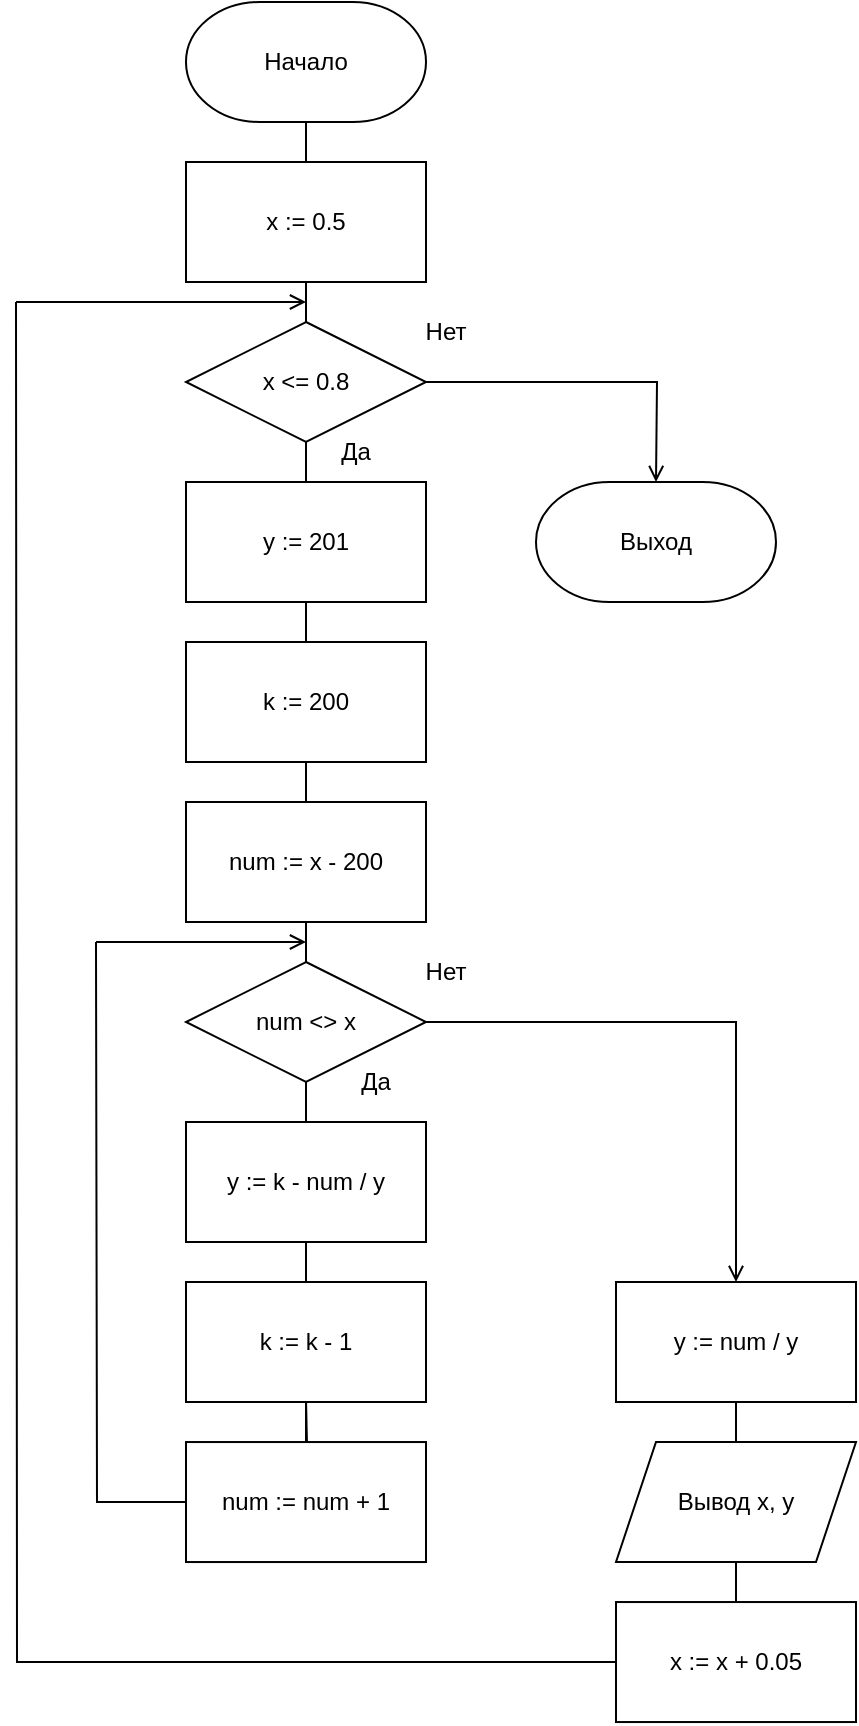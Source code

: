 <mxfile version="15.4.3" type="github">
  <diagram id="ayb-TuoK2FerTJYgr88-" name="Page-1">
    <mxGraphModel dx="1635" dy="880" grid="1" gridSize="10" guides="1" tooltips="1" connect="1" arrows="1" fold="1" page="1" pageScale="1" pageWidth="850" pageHeight="1100" math="0" shadow="0">
      <root>
        <mxCell id="0" />
        <mxCell id="1" parent="0" />
        <mxCell id="uz8sBL9wWo_otsZM3Bp_-1" style="edgeStyle=orthogonalEdgeStyle;rounded=0;orthogonalLoop=1;jettySize=auto;html=1;endArrow=none;endFill=0;" edge="1" parent="1" source="uz8sBL9wWo_otsZM3Bp_-2">
          <mxGeometry relative="1" as="geometry">
            <mxPoint x="425" y="80" as="targetPoint" />
          </mxGeometry>
        </mxCell>
        <mxCell id="uz8sBL9wWo_otsZM3Bp_-2" value="Начало" style="strokeWidth=1;html=1;shape=mxgraph.flowchart.terminator;whiteSpace=wrap;" vertex="1" parent="1">
          <mxGeometry x="365" width="120" height="60" as="geometry" />
        </mxCell>
        <mxCell id="uz8sBL9wWo_otsZM3Bp_-3" style="edgeStyle=orthogonalEdgeStyle;rounded=0;orthogonalLoop=1;jettySize=auto;html=1;entryX=0.5;entryY=0;entryDx=0;entryDy=0;endArrow=none;endFill=0;" edge="1" parent="1" source="uz8sBL9wWo_otsZM3Bp_-4" target="uz8sBL9wWo_otsZM3Bp_-16">
          <mxGeometry relative="1" as="geometry" />
        </mxCell>
        <mxCell id="uz8sBL9wWo_otsZM3Bp_-4" value="x := 0.5" style="rounded=0;whiteSpace=wrap;html=1;" vertex="1" parent="1">
          <mxGeometry x="365" y="80" width="120" height="60" as="geometry" />
        </mxCell>
        <mxCell id="uz8sBL9wWo_otsZM3Bp_-5" style="edgeStyle=orthogonalEdgeStyle;rounded=0;orthogonalLoop=1;jettySize=auto;html=1;endArrow=none;endFill=0;" edge="1" parent="1">
          <mxGeometry relative="1" as="geometry">
            <mxPoint x="425" y="240" as="targetPoint" />
            <mxPoint x="425" y="220" as="sourcePoint" />
          </mxGeometry>
        </mxCell>
        <mxCell id="uz8sBL9wWo_otsZM3Bp_-6" value="у := 201" style="rounded=0;whiteSpace=wrap;html=1;" vertex="1" parent="1">
          <mxGeometry x="365" y="240" width="120" height="60" as="geometry" />
        </mxCell>
        <mxCell id="uz8sBL9wWo_otsZM3Bp_-7" style="edgeStyle=orthogonalEdgeStyle;rounded=0;orthogonalLoop=1;jettySize=auto;html=1;endArrow=none;endFill=0;" edge="1" parent="1">
          <mxGeometry relative="1" as="geometry">
            <mxPoint x="425" y="320" as="targetPoint" />
            <mxPoint x="425" y="300" as="sourcePoint" />
          </mxGeometry>
        </mxCell>
        <mxCell id="uz8sBL9wWo_otsZM3Bp_-8" value="k := 200" style="rounded=0;whiteSpace=wrap;html=1;" vertex="1" parent="1">
          <mxGeometry x="365" y="320" width="120" height="60" as="geometry" />
        </mxCell>
        <mxCell id="uz8sBL9wWo_otsZM3Bp_-9" style="edgeStyle=orthogonalEdgeStyle;rounded=0;orthogonalLoop=1;jettySize=auto;html=1;endArrow=none;endFill=0;" edge="1" parent="1">
          <mxGeometry relative="1" as="geometry">
            <mxPoint x="425" y="400" as="targetPoint" />
            <mxPoint x="425" y="380" as="sourcePoint" />
          </mxGeometry>
        </mxCell>
        <mxCell id="uz8sBL9wWo_otsZM3Bp_-10" style="edgeStyle=orthogonalEdgeStyle;rounded=0;orthogonalLoop=1;jettySize=auto;html=1;endArrow=none;endFill=0;" edge="1" parent="1" source="uz8sBL9wWo_otsZM3Bp_-11">
          <mxGeometry relative="1" as="geometry">
            <mxPoint x="425" y="480" as="targetPoint" />
          </mxGeometry>
        </mxCell>
        <mxCell id="uz8sBL9wWo_otsZM3Bp_-11" value="num := x - 200" style="rounded=0;whiteSpace=wrap;html=1;" vertex="1" parent="1">
          <mxGeometry x="365" y="400" width="120" height="60" as="geometry" />
        </mxCell>
        <mxCell id="uz8sBL9wWo_otsZM3Bp_-12" style="edgeStyle=orthogonalEdgeStyle;rounded=0;orthogonalLoop=1;jettySize=auto;html=1;endArrow=none;endFill=0;" edge="1" parent="1" source="uz8sBL9wWo_otsZM3Bp_-14">
          <mxGeometry relative="1" as="geometry">
            <mxPoint x="425" y="560" as="targetPoint" />
          </mxGeometry>
        </mxCell>
        <mxCell id="uz8sBL9wWo_otsZM3Bp_-13" style="edgeStyle=orthogonalEdgeStyle;rounded=0;orthogonalLoop=1;jettySize=auto;html=1;endArrow=open;endFill=0;entryX=0.5;entryY=0;entryDx=0;entryDy=0;" edge="1" parent="1" source="uz8sBL9wWo_otsZM3Bp_-14" target="uz8sBL9wWo_otsZM3Bp_-31">
          <mxGeometry relative="1" as="geometry">
            <mxPoint x="640" y="560" as="targetPoint" />
          </mxGeometry>
        </mxCell>
        <mxCell id="uz8sBL9wWo_otsZM3Bp_-14" value="num &amp;lt;&amp;gt; x" style="rhombus;whiteSpace=wrap;html=1;strokeWidth=1;" vertex="1" parent="1">
          <mxGeometry x="365" y="480" width="120" height="60" as="geometry" />
        </mxCell>
        <mxCell id="uz8sBL9wWo_otsZM3Bp_-15" style="edgeStyle=orthogonalEdgeStyle;rounded=0;orthogonalLoop=1;jettySize=auto;html=1;endArrow=open;endFill=0;" edge="1" parent="1" source="uz8sBL9wWo_otsZM3Bp_-16">
          <mxGeometry relative="1" as="geometry">
            <mxPoint x="600" y="240" as="targetPoint" />
          </mxGeometry>
        </mxCell>
        <mxCell id="uz8sBL9wWo_otsZM3Bp_-16" value="x &amp;lt;= 0.8" style="rhombus;whiteSpace=wrap;html=1;strokeWidth=1;" vertex="1" parent="1">
          <mxGeometry x="365" y="160" width="120" height="60" as="geometry" />
        </mxCell>
        <mxCell id="uz8sBL9wWo_otsZM3Bp_-17" value="Да" style="text;html=1;strokeColor=none;fillColor=none;align=center;verticalAlign=middle;whiteSpace=wrap;rounded=0;" vertex="1" parent="1">
          <mxGeometry x="420" y="210" width="60" height="30" as="geometry" />
        </mxCell>
        <mxCell id="uz8sBL9wWo_otsZM3Bp_-18" value="Нет" style="text;html=1;strokeColor=none;fillColor=none;align=center;verticalAlign=middle;whiteSpace=wrap;rounded=0;" vertex="1" parent="1">
          <mxGeometry x="465" y="150" width="60" height="30" as="geometry" />
        </mxCell>
        <mxCell id="uz8sBL9wWo_otsZM3Bp_-19" value="Да" style="text;html=1;strokeColor=none;fillColor=none;align=center;verticalAlign=middle;whiteSpace=wrap;rounded=0;" vertex="1" parent="1">
          <mxGeometry x="440" y="530" width="40" height="20" as="geometry" />
        </mxCell>
        <mxCell id="uz8sBL9wWo_otsZM3Bp_-20" value="" style="edgeStyle=orthogonalEdgeStyle;rounded=0;orthogonalLoop=1;jettySize=auto;html=1;endArrow=none;endFill=0;" edge="1" parent="1" target="uz8sBL9wWo_otsZM3Bp_-27">
          <mxGeometry relative="1" as="geometry">
            <mxPoint x="425" y="700" as="sourcePoint" />
          </mxGeometry>
        </mxCell>
        <mxCell id="uz8sBL9wWo_otsZM3Bp_-21" style="edgeStyle=orthogonalEdgeStyle;rounded=0;orthogonalLoop=1;jettySize=auto;html=1;endArrow=none;endFill=0;" edge="1" parent="1" source="uz8sBL9wWo_otsZM3Bp_-22">
          <mxGeometry relative="1" as="geometry">
            <mxPoint x="425" y="630" as="targetPoint" />
          </mxGeometry>
        </mxCell>
        <mxCell id="uz8sBL9wWo_otsZM3Bp_-22" value="y := k - num / y" style="rounded=0;whiteSpace=wrap;html=1;strokeWidth=1;" vertex="1" parent="1">
          <mxGeometry x="365" y="560" width="120" height="60" as="geometry" />
        </mxCell>
        <mxCell id="uz8sBL9wWo_otsZM3Bp_-23" style="edgeStyle=orthogonalEdgeStyle;rounded=0;orthogonalLoop=1;jettySize=auto;html=1;endArrow=none;endFill=0;" edge="1" parent="1">
          <mxGeometry relative="1" as="geometry">
            <mxPoint x="425" y="720.02" as="targetPoint" />
            <mxPoint x="425.034" y="700.003" as="sourcePoint" />
          </mxGeometry>
        </mxCell>
        <mxCell id="uz8sBL9wWo_otsZM3Bp_-24" style="edgeStyle=orthogonalEdgeStyle;rounded=0;orthogonalLoop=1;jettySize=auto;html=1;endArrow=none;endFill=0;" edge="1" parent="1" source="uz8sBL9wWo_otsZM3Bp_-27">
          <mxGeometry relative="1" as="geometry">
            <mxPoint x="320" y="470" as="targetPoint" />
          </mxGeometry>
        </mxCell>
        <mxCell id="uz8sBL9wWo_otsZM3Bp_-25" value="" style="edgeStyle=orthogonalEdgeStyle;rounded=0;orthogonalLoop=1;jettySize=auto;html=1;endArrow=none;endFill=0;" edge="1" parent="1" source="uz8sBL9wWo_otsZM3Bp_-27">
          <mxGeometry relative="1" as="geometry">
            <mxPoint x="425" y="700" as="targetPoint" />
          </mxGeometry>
        </mxCell>
        <mxCell id="uz8sBL9wWo_otsZM3Bp_-26" value="" style="edgeStyle=orthogonalEdgeStyle;rounded=0;orthogonalLoop=1;jettySize=auto;html=1;endArrow=none;endFill=0;" edge="1" parent="1" source="uz8sBL9wWo_otsZM3Bp_-27">
          <mxGeometry relative="1" as="geometry">
            <mxPoint x="425" y="700" as="targetPoint" />
          </mxGeometry>
        </mxCell>
        <mxCell id="uz8sBL9wWo_otsZM3Bp_-27" value="num := num + 1" style="rounded=0;whiteSpace=wrap;html=1;strokeWidth=1;" vertex="1" parent="1">
          <mxGeometry x="365" y="720.02" width="120" height="60" as="geometry" />
        </mxCell>
        <mxCell id="uz8sBL9wWo_otsZM3Bp_-28" value="" style="endArrow=open;html=1;rounded=0;edgeStyle=orthogonalEdgeStyle;endFill=0;" edge="1" parent="1">
          <mxGeometry width="50" height="50" relative="1" as="geometry">
            <mxPoint x="320" y="470" as="sourcePoint" />
            <mxPoint x="425" y="470" as="targetPoint" />
          </mxGeometry>
        </mxCell>
        <mxCell id="uz8sBL9wWo_otsZM3Bp_-29" value="Нет" style="text;html=1;strokeColor=none;fillColor=none;align=center;verticalAlign=middle;whiteSpace=wrap;rounded=0;" vertex="1" parent="1">
          <mxGeometry x="465" y="470" width="60" height="30" as="geometry" />
        </mxCell>
        <mxCell id="uz8sBL9wWo_otsZM3Bp_-30" style="edgeStyle=orthogonalEdgeStyle;rounded=0;orthogonalLoop=1;jettySize=auto;html=1;endArrow=none;endFill=0;" edge="1" parent="1">
          <mxGeometry relative="1" as="geometry">
            <mxPoint x="640" y="720" as="targetPoint" />
            <mxPoint x="640" y="700" as="sourcePoint" />
          </mxGeometry>
        </mxCell>
        <mxCell id="uz8sBL9wWo_otsZM3Bp_-31" value="y := num / y" style="rounded=0;whiteSpace=wrap;html=1;strokeWidth=1;" vertex="1" parent="1">
          <mxGeometry x="580" y="640" width="120" height="60" as="geometry" />
        </mxCell>
        <mxCell id="uz8sBL9wWo_otsZM3Bp_-32" value="Вывод x, y" style="shape=parallelogram;perimeter=parallelogramPerimeter;whiteSpace=wrap;html=1;fixedSize=1;strokeWidth=1;" vertex="1" parent="1">
          <mxGeometry x="580" y="720" width="120" height="60" as="geometry" />
        </mxCell>
        <mxCell id="uz8sBL9wWo_otsZM3Bp_-33" value="" style="edgeStyle=orthogonalEdgeStyle;rounded=0;orthogonalLoop=1;jettySize=auto;html=1;endArrow=none;endFill=0;" edge="1" parent="1" source="uz8sBL9wWo_otsZM3Bp_-35">
          <mxGeometry relative="1" as="geometry">
            <mxPoint x="640.034" y="780" as="targetPoint" />
          </mxGeometry>
        </mxCell>
        <mxCell id="uz8sBL9wWo_otsZM3Bp_-34" style="edgeStyle=orthogonalEdgeStyle;rounded=0;orthogonalLoop=1;jettySize=auto;html=1;endArrow=none;endFill=0;" edge="1" parent="1" source="uz8sBL9wWo_otsZM3Bp_-35">
          <mxGeometry relative="1" as="geometry">
            <mxPoint x="280" y="150" as="targetPoint" />
          </mxGeometry>
        </mxCell>
        <mxCell id="uz8sBL9wWo_otsZM3Bp_-35" value="x := x + 0.05" style="rounded=0;whiteSpace=wrap;html=1;strokeWidth=1;" vertex="1" parent="1">
          <mxGeometry x="580" y="800.02" width="120" height="60" as="geometry" />
        </mxCell>
        <mxCell id="uz8sBL9wWo_otsZM3Bp_-36" value="" style="endArrow=open;html=1;rounded=0;edgeStyle=orthogonalEdgeStyle;endFill=0;" edge="1" parent="1">
          <mxGeometry width="50" height="50" relative="1" as="geometry">
            <mxPoint x="280" y="150" as="sourcePoint" />
            <mxPoint x="425" y="150" as="targetPoint" />
            <Array as="points">
              <mxPoint x="425" y="150" />
            </Array>
          </mxGeometry>
        </mxCell>
        <mxCell id="uz8sBL9wWo_otsZM3Bp_-37" value="Выход" style="strokeWidth=1;html=1;shape=mxgraph.flowchart.terminator;whiteSpace=wrap;" vertex="1" parent="1">
          <mxGeometry x="540" y="240" width="120" height="60" as="geometry" />
        </mxCell>
        <mxCell id="uz8sBL9wWo_otsZM3Bp_-38" value="k := k - 1" style="rounded=0;whiteSpace=wrap;html=1;" vertex="1" parent="1">
          <mxGeometry x="365" y="640" width="120" height="60" as="geometry" />
        </mxCell>
      </root>
    </mxGraphModel>
  </diagram>
</mxfile>
